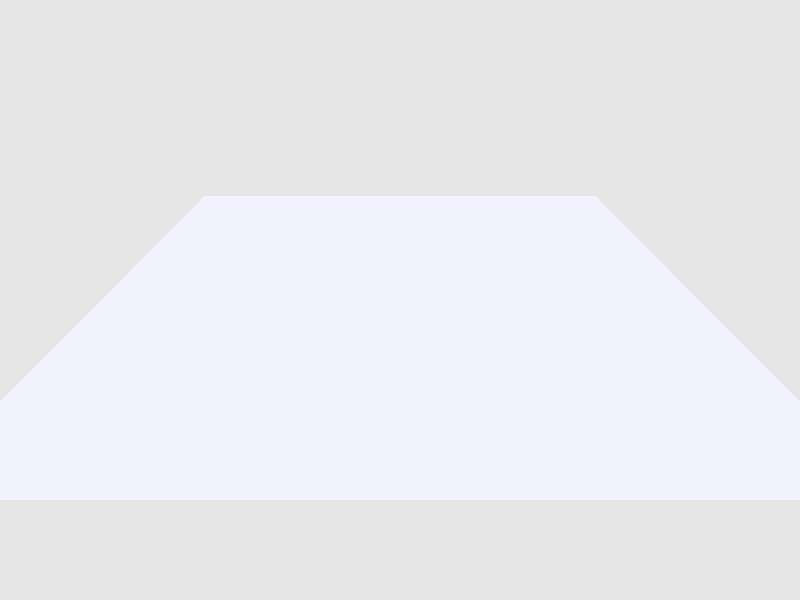 background {
    rgb<.9, .9, .9>
}

camera {
    location <0,10, -20>
    look_at <0,0,0>
}

light_source {
    <2,10,-3>        // location
    rgb <1,1,1>
}

box {
	<-10, 0, 10>
	<10, 1, -10>

	pigment { rgbt <.95,.95,1, .8> }
	
	finish {
		ambient 0
		specular 0.3
		roughness 0.005
		reflection {
			0, 1
			fresnel on
		}
	}

	normal { bumps 0.1 scale 0.3 }

	interior { ior 1.3 }

}
